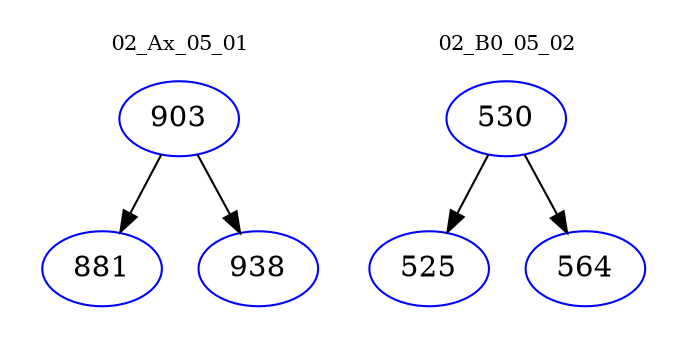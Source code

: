digraph{
subgraph cluster_0 {
color = white
label = "02_Ax_05_01";
fontsize=10;
T0_903 [label="903", color="blue"]
T0_903 -> T0_881 [color="black"]
T0_881 [label="881", color="blue"]
T0_903 -> T0_938 [color="black"]
T0_938 [label="938", color="blue"]
}
subgraph cluster_1 {
color = white
label = "02_B0_05_02";
fontsize=10;
T1_530 [label="530", color="blue"]
T1_530 -> T1_525 [color="black"]
T1_525 [label="525", color="blue"]
T1_530 -> T1_564 [color="black"]
T1_564 [label="564", color="blue"]
}
}
